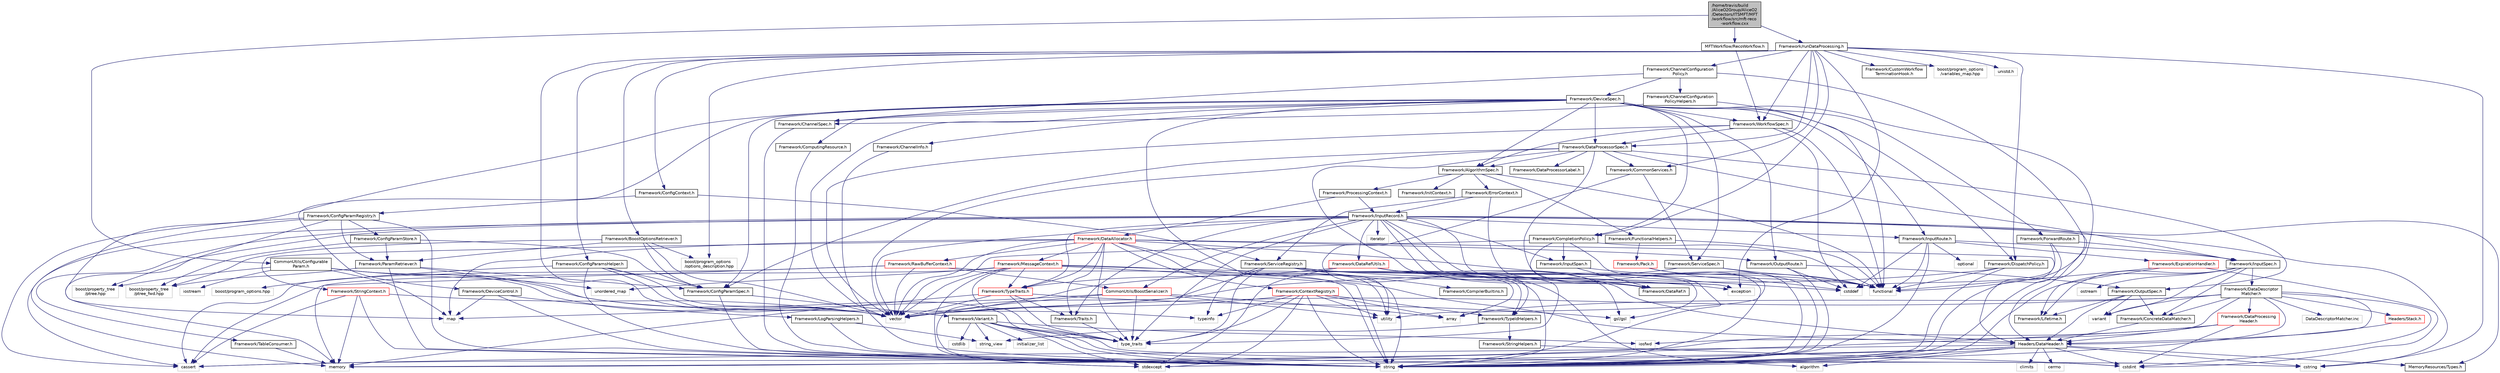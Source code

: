 digraph "/home/travis/build/AliceO2Group/AliceO2/Detectors/ITSMFT/MFT/workflow/src/mft-reco-workflow.cxx"
{
 // INTERACTIVE_SVG=YES
  bgcolor="transparent";
  edge [fontname="Helvetica",fontsize="10",labelfontname="Helvetica",labelfontsize="10"];
  node [fontname="Helvetica",fontsize="10",shape=record];
  Node0 [label="/home/travis/build\l/AliceO2Group/AliceO2\l/Detectors/ITSMFT/MFT\l/workflow/src/mft-reco\l-workflow.cxx",height=0.2,width=0.4,color="black", fillcolor="grey75", style="filled", fontcolor="black"];
  Node0 -> Node1 [color="midnightblue",fontsize="10",style="solid",fontname="Helvetica"];
  Node1 [label="MFTWorkflow/RecoWorkflow.h",height=0.2,width=0.4,color="black",URL="$da/d40/ITSMFT_2MFT_2workflow_2include_2MFTWorkflow_2RecoWorkflow_8h.html"];
  Node1 -> Node2 [color="midnightblue",fontsize="10",style="solid",fontname="Helvetica"];
  Node2 [label="Framework/WorkflowSpec.h",height=0.2,width=0.4,color="black",URL="$df/da1/WorkflowSpec_8h.html"];
  Node2 -> Node3 [color="midnightblue",fontsize="10",style="solid",fontname="Helvetica"];
  Node3 [label="Framework/DataProcessorSpec.h",height=0.2,width=0.4,color="black",URL="$d0/df4/DataProcessorSpec_8h.html"];
  Node3 -> Node4 [color="midnightblue",fontsize="10",style="solid",fontname="Helvetica"];
  Node4 [label="Framework/AlgorithmSpec.h",height=0.2,width=0.4,color="black",URL="$d0/d14/AlgorithmSpec_8h.html"];
  Node4 -> Node5 [color="midnightblue",fontsize="10",style="solid",fontname="Helvetica"];
  Node5 [label="Framework/ProcessingContext.h",height=0.2,width=0.4,color="black",URL="$de/d6a/ProcessingContext_8h.html"];
  Node5 -> Node6 [color="midnightblue",fontsize="10",style="solid",fontname="Helvetica"];
  Node6 [label="Framework/InputRecord.h",height=0.2,width=0.4,color="black",URL="$d6/d5c/InputRecord_8h.html"];
  Node6 -> Node7 [color="midnightblue",fontsize="10",style="solid",fontname="Helvetica"];
  Node7 [label="Framework/DataRef.h",height=0.2,width=0.4,color="black",URL="$d5/dfb/DataRef_8h.html"];
  Node6 -> Node8 [color="midnightblue",fontsize="10",style="solid",fontname="Helvetica"];
  Node8 [label="Framework/DataRefUtils.h",height=0.2,width=0.4,color="red",URL="$d5/db8/DataRefUtils_8h.html"];
  Node8 -> Node7 [color="midnightblue",fontsize="10",style="solid",fontname="Helvetica"];
  Node8 -> Node23 [color="midnightblue",fontsize="10",style="solid",fontname="Helvetica"];
  Node23 [label="Framework/TypeTraits.h",height=0.2,width=0.4,color="red",URL="$d0/d95/TypeTraits_8h.html"];
  Node23 -> Node24 [color="midnightblue",fontsize="10",style="solid",fontname="Helvetica"];
  Node24 [label="type_traits",height=0.2,width=0.4,color="grey75"];
  Node23 -> Node25 [color="midnightblue",fontsize="10",style="solid",fontname="Helvetica"];
  Node25 [label="vector",height=0.2,width=0.4,color="grey75"];
  Node23 -> Node18 [color="midnightblue",fontsize="10",style="solid",fontname="Helvetica"];
  Node18 [label="memory",height=0.2,width=0.4,color="grey75"];
  Node23 -> Node26 [color="midnightblue",fontsize="10",style="solid",fontname="Helvetica"];
  Node26 [label="Framework/Traits.h",height=0.2,width=0.4,color="black",URL="$db/d31/Traits_8h.html"];
  Node26 -> Node24 [color="midnightblue",fontsize="10",style="solid",fontname="Helvetica"];
  Node23 -> Node29 [color="midnightblue",fontsize="10",style="solid",fontname="Helvetica"];
  Node29 [label="gsl/gsl",height=0.2,width=0.4,color="grey75"];
  Node8 -> Node46 [color="midnightblue",fontsize="10",style="solid",fontname="Helvetica"];
  Node46 [label="Headers/DataHeader.h",height=0.2,width=0.4,color="black",URL="$dc/dcd/DataHeader_8h.html"];
  Node46 -> Node47 [color="midnightblue",fontsize="10",style="solid",fontname="Helvetica"];
  Node47 [label="cstdint",height=0.2,width=0.4,color="grey75"];
  Node46 -> Node18 [color="midnightblue",fontsize="10",style="solid",fontname="Helvetica"];
  Node46 -> Node48 [color="midnightblue",fontsize="10",style="solid",fontname="Helvetica"];
  Node48 [label="cassert",height=0.2,width=0.4,color="grey75"];
  Node46 -> Node49 [color="midnightblue",fontsize="10",style="solid",fontname="Helvetica"];
  Node49 [label="cstring",height=0.2,width=0.4,color="grey75"];
  Node46 -> Node50 [color="midnightblue",fontsize="10",style="solid",fontname="Helvetica"];
  Node50 [label="algorithm",height=0.2,width=0.4,color="grey75"];
  Node46 -> Node51 [color="midnightblue",fontsize="10",style="solid",fontname="Helvetica"];
  Node51 [label="stdexcept",height=0.2,width=0.4,color="grey75"];
  Node46 -> Node52 [color="midnightblue",fontsize="10",style="solid",fontname="Helvetica"];
  Node52 [label="string",height=0.2,width=0.4,color="grey75"];
  Node46 -> Node53 [color="midnightblue",fontsize="10",style="solid",fontname="Helvetica"];
  Node53 [label="climits",height=0.2,width=0.4,color="grey75"];
  Node46 -> Node20 [color="midnightblue",fontsize="10",style="solid",fontname="Helvetica"];
  Node20 [label="MemoryResources/Types.h",height=0.2,width=0.4,color="black",URL="$d7/df8/Types_8h.html"];
  Node46 -> Node54 [color="midnightblue",fontsize="10",style="solid",fontname="Helvetica"];
  Node54 [label="cerrno",height=0.2,width=0.4,color="grey75"];
  Node8 -> Node29 [color="midnightblue",fontsize="10",style="solid",fontname="Helvetica"];
  Node8 -> Node51 [color="midnightblue",fontsize="10",style="solid",fontname="Helvetica"];
  Node8 -> Node24 [color="midnightblue",fontsize="10",style="solid",fontname="Helvetica"];
  Node6 -> Node81 [color="midnightblue",fontsize="10",style="solid",fontname="Helvetica"];
  Node81 [label="Framework/InputRoute.h",height=0.2,width=0.4,color="black",URL="$d5/d19/InputRoute_8h.html"];
  Node81 -> Node82 [color="midnightblue",fontsize="10",style="solid",fontname="Helvetica"];
  Node82 [label="Framework/ExpirationHandler.h",height=0.2,width=0.4,color="red",URL="$d2/dd9/ExpirationHandler_8h.html"];
  Node82 -> Node55 [color="midnightblue",fontsize="10",style="solid",fontname="Helvetica"];
  Node55 [label="Framework/Lifetime.h",height=0.2,width=0.4,color="black",URL="$dc/dca/Lifetime_8h.html"];
  Node82 -> Node47 [color="midnightblue",fontsize="10",style="solid",fontname="Helvetica"];
  Node82 -> Node84 [color="midnightblue",fontsize="10",style="solid",fontname="Helvetica"];
  Node84 [label="functional",height=0.2,width=0.4,color="grey75"];
  Node81 -> Node58 [color="midnightblue",fontsize="10",style="solid",fontname="Helvetica"];
  Node58 [label="Framework/InputSpec.h",height=0.2,width=0.4,color="black",URL="$d5/d3f/InputSpec_8h.html"];
  Node58 -> Node55 [color="midnightblue",fontsize="10",style="solid",fontname="Helvetica"];
  Node58 -> Node56 [color="midnightblue",fontsize="10",style="solid",fontname="Helvetica"];
  Node56 [label="Framework/ConcreteDataMatcher.h",height=0.2,width=0.4,color="black",URL="$d0/d1b/ConcreteDataMatcher_8h.html"];
  Node56 -> Node46 [color="midnightblue",fontsize="10",style="solid",fontname="Helvetica"];
  Node58 -> Node59 [color="midnightblue",fontsize="10",style="solid",fontname="Helvetica"];
  Node59 [label="Framework/DataDescriptor\lMatcher.h",height=0.2,width=0.4,color="black",URL="$d3/da3/DataDescriptorMatcher_8h.html"];
  Node59 -> Node56 [color="midnightblue",fontsize="10",style="solid",fontname="Helvetica"];
  Node59 -> Node60 [color="midnightblue",fontsize="10",style="solid",fontname="Helvetica"];
  Node60 [label="Framework/DataProcessing\lHeader.h",height=0.2,width=0.4,color="red",URL="$d6/dc9/DataProcessingHeader_8h.html"];
  Node60 -> Node46 [color="midnightblue",fontsize="10",style="solid",fontname="Helvetica"];
  Node60 -> Node47 [color="midnightblue",fontsize="10",style="solid",fontname="Helvetica"];
  Node60 -> Node18 [color="midnightblue",fontsize="10",style="solid",fontname="Helvetica"];
  Node60 -> Node48 [color="midnightblue",fontsize="10",style="solid",fontname="Helvetica"];
  Node59 -> Node46 [color="midnightblue",fontsize="10",style="solid",fontname="Helvetica"];
  Node59 -> Node63 [color="midnightblue",fontsize="10",style="solid",fontname="Helvetica"];
  Node63 [label="Headers/Stack.h",height=0.2,width=0.4,color="red",URL="$d4/d00/Headers_2include_2Headers_2Stack_8h.html"];
  Node63 -> Node46 [color="midnightblue",fontsize="10",style="solid",fontname="Helvetica"];
  Node59 -> Node32 [color="midnightblue",fontsize="10",style="solid",fontname="Helvetica"];
  Node32 [label="array",height=0.2,width=0.4,color="grey75"];
  Node59 -> Node47 [color="midnightblue",fontsize="10",style="solid",fontname="Helvetica"];
  Node59 -> Node74 [color="midnightblue",fontsize="10",style="solid",fontname="Helvetica"];
  Node74 [label="iosfwd",height=0.2,width=0.4,color="grey75"];
  Node59 -> Node52 [color="midnightblue",fontsize="10",style="solid",fontname="Helvetica"];
  Node59 -> Node57 [color="midnightblue",fontsize="10",style="solid",fontname="Helvetica"];
  Node57 [label="variant",height=0.2,width=0.4,color="grey75"];
  Node59 -> Node25 [color="midnightblue",fontsize="10",style="solid",fontname="Helvetica"];
  Node59 -> Node75 [color="midnightblue",fontsize="10",style="solid",fontname="Helvetica"];
  Node75 [label="DataDescriptorMatcher.inc",height=0.2,width=0.4,color="grey75"];
  Node58 -> Node52 [color="midnightblue",fontsize="10",style="solid",fontname="Helvetica"];
  Node58 -> Node76 [color="midnightblue",fontsize="10",style="solid",fontname="Helvetica"];
  Node76 [label="ostream",height=0.2,width=0.4,color="grey75"];
  Node58 -> Node57 [color="midnightblue",fontsize="10",style="solid",fontname="Helvetica"];
  Node81 -> Node85 [color="midnightblue",fontsize="10",style="solid",fontname="Helvetica"];
  Node85 [label="cstddef",height=0.2,width=0.4,color="grey75"];
  Node81 -> Node52 [color="midnightblue",fontsize="10",style="solid",fontname="Helvetica"];
  Node81 -> Node84 [color="midnightblue",fontsize="10",style="solid",fontname="Helvetica"];
  Node81 -> Node78 [color="midnightblue",fontsize="10",style="solid",fontname="Helvetica"];
  Node78 [label="optional",height=0.2,width=0.4,color="grey75"];
  Node6 -> Node23 [color="midnightblue",fontsize="10",style="solid",fontname="Helvetica"];
  Node6 -> Node86 [color="midnightblue",fontsize="10",style="solid",fontname="Helvetica"];
  Node86 [label="Framework/InputSpan.h",height=0.2,width=0.4,color="black",URL="$da/d0f/InputSpan_8h.html"];
  Node86 -> Node7 [color="midnightblue",fontsize="10",style="solid",fontname="Helvetica"];
  Node86 -> Node84 [color="midnightblue",fontsize="10",style="solid",fontname="Helvetica"];
  Node6 -> Node87 [color="midnightblue",fontsize="10",style="solid",fontname="Helvetica"];
  Node87 [label="Framework/TableConsumer.h",height=0.2,width=0.4,color="black",URL="$dc/d03/TableConsumer_8h.html"];
  Node87 -> Node18 [color="midnightblue",fontsize="10",style="solid",fontname="Helvetica"];
  Node6 -> Node26 [color="midnightblue",fontsize="10",style="solid",fontname="Helvetica"];
  Node6 -> Node20 [color="midnightblue",fontsize="10",style="solid",fontname="Helvetica"];
  Node6 -> Node46 [color="midnightblue",fontsize="10",style="solid",fontname="Helvetica"];
  Node6 -> Node30 [color="midnightblue",fontsize="10",style="solid",fontname="Helvetica"];
  Node30 [label="CommonUtils/BoostSerializer.h",height=0.2,width=0.4,color="red",URL="$d7/d91/BoostSerializer_8h.html",tooltip="Templatised boost serializer/deserializer for containers and base types. "];
  Node30 -> Node31 [color="midnightblue",fontsize="10",style="solid",fontname="Helvetica"];
  Node31 [label="utility",height=0.2,width=0.4,color="grey75"];
  Node30 -> Node24 [color="midnightblue",fontsize="10",style="solid",fontname="Helvetica"];
  Node30 -> Node32 [color="midnightblue",fontsize="10",style="solid",fontname="Helvetica"];
  Node30 -> Node25 [color="midnightblue",fontsize="10",style="solid",fontname="Helvetica"];
  Node30 -> Node34 [color="midnightblue",fontsize="10",style="solid",fontname="Helvetica"];
  Node34 [label="map",height=0.2,width=0.4,color="grey75"];
  Node6 -> Node29 [color="midnightblue",fontsize="10",style="solid",fontname="Helvetica"];
  Node6 -> Node88 [color="midnightblue",fontsize="10",style="solid",fontname="Helvetica"];
  Node88 [label="iterator",height=0.2,width=0.4,color="grey75"];
  Node6 -> Node52 [color="midnightblue",fontsize="10",style="solid",fontname="Helvetica"];
  Node6 -> Node25 [color="midnightblue",fontsize="10",style="solid",fontname="Helvetica"];
  Node6 -> Node49 [color="midnightblue",fontsize="10",style="solid",fontname="Helvetica"];
  Node6 -> Node48 [color="midnightblue",fontsize="10",style="solid",fontname="Helvetica"];
  Node6 -> Node89 [color="midnightblue",fontsize="10",style="solid",fontname="Helvetica"];
  Node89 [label="exception",height=0.2,width=0.4,color="grey75"];
  Node6 -> Node18 [color="midnightblue",fontsize="10",style="solid",fontname="Helvetica"];
  Node6 -> Node24 [color="midnightblue",fontsize="10",style="solid",fontname="Helvetica"];
  Node5 -> Node90 [color="midnightblue",fontsize="10",style="solid",fontname="Helvetica"];
  Node90 [label="Framework/DataAllocator.h",height=0.2,width=0.4,color="red",URL="$d1/d28/DataAllocator_8h.html"];
  Node90 -> Node91 [color="midnightblue",fontsize="10",style="solid",fontname="Helvetica"];
  Node91 [label="Framework/ContextRegistry.h",height=0.2,width=0.4,color="red",URL="$df/d2f/ContextRegistry_8h.html"];
  Node91 -> Node92 [color="midnightblue",fontsize="10",style="solid",fontname="Helvetica"];
  Node92 [label="Framework/TypeIdHelpers.h",height=0.2,width=0.4,color="black",URL="$d2/d9a/TypeIdHelpers_8h.html"];
  Node92 -> Node93 [color="midnightblue",fontsize="10",style="solid",fontname="Helvetica"];
  Node93 [label="string_view",height=0.2,width=0.4,color="grey75"];
  Node92 -> Node94 [color="midnightblue",fontsize="10",style="solid",fontname="Helvetica"];
  Node94 [label="Framework/StringHelpers.h",height=0.2,width=0.4,color="black",URL="$db/dff/StringHelpers_8h.html"];
  Node94 -> Node47 [color="midnightblue",fontsize="10",style="solid",fontname="Helvetica"];
  Node91 -> Node95 [color="midnightblue",fontsize="10",style="solid",fontname="Helvetica"];
  Node95 [label="typeinfo",height=0.2,width=0.4,color="grey75"];
  Node91 -> Node24 [color="midnightblue",fontsize="10",style="solid",fontname="Helvetica"];
  Node91 -> Node52 [color="midnightblue",fontsize="10",style="solid",fontname="Helvetica"];
  Node91 -> Node51 [color="midnightblue",fontsize="10",style="solid",fontname="Helvetica"];
  Node91 -> Node25 [color="midnightblue",fontsize="10",style="solid",fontname="Helvetica"];
  Node91 -> Node31 [color="midnightblue",fontsize="10",style="solid",fontname="Helvetica"];
  Node91 -> Node32 [color="midnightblue",fontsize="10",style="solid",fontname="Helvetica"];
  Node90 -> Node97 [color="midnightblue",fontsize="10",style="solid",fontname="Helvetica"];
  Node97 [label="Framework/MessageContext.h",height=0.2,width=0.4,color="red",URL="$dc/dc4/MessageContext_8h.html"];
  Node97 -> Node23 [color="midnightblue",fontsize="10",style="solid",fontname="Helvetica"];
  Node97 -> Node46 [color="midnightblue",fontsize="10",style="solid",fontname="Helvetica"];
  Node97 -> Node48 [color="midnightblue",fontsize="10",style="solid",fontname="Helvetica"];
  Node97 -> Node84 [color="midnightblue",fontsize="10",style="solid",fontname="Helvetica"];
  Node97 -> Node51 [color="midnightblue",fontsize="10",style="solid",fontname="Helvetica"];
  Node97 -> Node52 [color="midnightblue",fontsize="10",style="solid",fontname="Helvetica"];
  Node97 -> Node24 [color="midnightblue",fontsize="10",style="solid",fontname="Helvetica"];
  Node97 -> Node69 [color="midnightblue",fontsize="10",style="solid",fontname="Helvetica"];
  Node69 [label="unordered_map",height=0.2,width=0.4,color="grey75"];
  Node97 -> Node25 [color="midnightblue",fontsize="10",style="solid",fontname="Helvetica"];
  Node90 -> Node102 [color="midnightblue",fontsize="10",style="solid",fontname="Helvetica"];
  Node102 [label="Framework/StringContext.h",height=0.2,width=0.4,color="red",URL="$dd/df6/StringContext_8h.html"];
  Node102 -> Node25 [color="midnightblue",fontsize="10",style="solid",fontname="Helvetica"];
  Node102 -> Node48 [color="midnightblue",fontsize="10",style="solid",fontname="Helvetica"];
  Node102 -> Node52 [color="midnightblue",fontsize="10",style="solid",fontname="Helvetica"];
  Node102 -> Node18 [color="midnightblue",fontsize="10",style="solid",fontname="Helvetica"];
  Node90 -> Node103 [color="midnightblue",fontsize="10",style="solid",fontname="Helvetica"];
  Node103 [label="Framework/RawBufferContext.h",height=0.2,width=0.4,color="red",URL="$d8/d25/RawBufferContext_8h.html",tooltip=" "];
  Node103 -> Node30 [color="midnightblue",fontsize="10",style="solid",fontname="Helvetica"];
  Node103 -> Node25 [color="midnightblue",fontsize="10",style="solid",fontname="Helvetica"];
  Node103 -> Node48 [color="midnightblue",fontsize="10",style="solid",fontname="Helvetica"];
  Node103 -> Node52 [color="midnightblue",fontsize="10",style="solid",fontname="Helvetica"];
  Node103 -> Node18 [color="midnightblue",fontsize="10",style="solid",fontname="Helvetica"];
  Node90 -> Node106 [color="midnightblue",fontsize="10",style="solid",fontname="Helvetica"];
  Node106 [label="Framework/OutputRoute.h",height=0.2,width=0.4,color="black",URL="$d6/df4/OutputRoute_8h.html"];
  Node106 -> Node45 [color="midnightblue",fontsize="10",style="solid",fontname="Helvetica"];
  Node45 [label="Framework/OutputSpec.h",height=0.2,width=0.4,color="black",URL="$db/d2d/OutputSpec_8h.html"];
  Node45 -> Node46 [color="midnightblue",fontsize="10",style="solid",fontname="Helvetica"];
  Node45 -> Node55 [color="midnightblue",fontsize="10",style="solid",fontname="Helvetica"];
  Node45 -> Node56 [color="midnightblue",fontsize="10",style="solid",fontname="Helvetica"];
  Node45 -> Node57 [color="midnightblue",fontsize="10",style="solid",fontname="Helvetica"];
  Node106 -> Node85 [color="midnightblue",fontsize="10",style="solid",fontname="Helvetica"];
  Node106 -> Node52 [color="midnightblue",fontsize="10",style="solid",fontname="Helvetica"];
  Node90 -> Node23 [color="midnightblue",fontsize="10",style="solid",fontname="Helvetica"];
  Node90 -> Node26 [color="midnightblue",fontsize="10",style="solid",fontname="Helvetica"];
  Node90 -> Node46 [color="midnightblue",fontsize="10",style="solid",fontname="Helvetica"];
  Node90 -> Node25 [color="midnightblue",fontsize="10",style="solid",fontname="Helvetica"];
  Node90 -> Node34 [color="midnightblue",fontsize="10",style="solid",fontname="Helvetica"];
  Node90 -> Node52 [color="midnightblue",fontsize="10",style="solid",fontname="Helvetica"];
  Node90 -> Node31 [color="midnightblue",fontsize="10",style="solid",fontname="Helvetica"];
  Node90 -> Node24 [color="midnightblue",fontsize="10",style="solid",fontname="Helvetica"];
  Node90 -> Node85 [color="midnightblue",fontsize="10",style="solid",fontname="Helvetica"];
  Node4 -> Node109 [color="midnightblue",fontsize="10",style="solid",fontname="Helvetica"];
  Node109 [label="Framework/ErrorContext.h",height=0.2,width=0.4,color="black",URL="$d7/dad/ErrorContext_8h.html"];
  Node109 -> Node6 [color="midnightblue",fontsize="10",style="solid",fontname="Helvetica"];
  Node109 -> Node110 [color="midnightblue",fontsize="10",style="solid",fontname="Helvetica"];
  Node110 [label="Framework/ServiceRegistry.h",height=0.2,width=0.4,color="black",URL="$d8/d17/ServiceRegistry_8h.html"];
  Node110 -> Node111 [color="midnightblue",fontsize="10",style="solid",fontname="Helvetica"];
  Node111 [label="Framework/CompilerBuiltins.h",height=0.2,width=0.4,color="black",URL="$d9/de8/CompilerBuiltins_8h.html"];
  Node110 -> Node92 [color="midnightblue",fontsize="10",style="solid",fontname="Helvetica"];
  Node110 -> Node50 [color="midnightblue",fontsize="10",style="solid",fontname="Helvetica"];
  Node110 -> Node32 [color="midnightblue",fontsize="10",style="solid",fontname="Helvetica"];
  Node110 -> Node89 [color="midnightblue",fontsize="10",style="solid",fontname="Helvetica"];
  Node110 -> Node84 [color="midnightblue",fontsize="10",style="solid",fontname="Helvetica"];
  Node110 -> Node52 [color="midnightblue",fontsize="10",style="solid",fontname="Helvetica"];
  Node110 -> Node24 [color="midnightblue",fontsize="10",style="solid",fontname="Helvetica"];
  Node110 -> Node95 [color="midnightblue",fontsize="10",style="solid",fontname="Helvetica"];
  Node110 -> Node51 [color="midnightblue",fontsize="10",style="solid",fontname="Helvetica"];
  Node109 -> Node89 [color="midnightblue",fontsize="10",style="solid",fontname="Helvetica"];
  Node4 -> Node112 [color="midnightblue",fontsize="10",style="solid",fontname="Helvetica"];
  Node112 [label="Framework/InitContext.h",height=0.2,width=0.4,color="black",URL="$d4/d2b/InitContext_8h.html"];
  Node4 -> Node113 [color="midnightblue",fontsize="10",style="solid",fontname="Helvetica"];
  Node113 [label="Framework/FunctionalHelpers.h",height=0.2,width=0.4,color="black",URL="$de/d9b/FunctionalHelpers_8h.html"];
  Node113 -> Node114 [color="midnightblue",fontsize="10",style="solid",fontname="Helvetica"];
  Node114 [label="Framework/Pack.h",height=0.2,width=0.4,color="red",URL="$dd/dce/Pack_8h.html"];
  Node114 -> Node85 [color="midnightblue",fontsize="10",style="solid",fontname="Helvetica"];
  Node114 -> Node31 [color="midnightblue",fontsize="10",style="solid",fontname="Helvetica"];
  Node113 -> Node84 [color="midnightblue",fontsize="10",style="solid",fontname="Helvetica"];
  Node4 -> Node84 [color="midnightblue",fontsize="10",style="solid",fontname="Helvetica"];
  Node3 -> Node115 [color="midnightblue",fontsize="10",style="solid",fontname="Helvetica"];
  Node115 [label="Framework/ConfigParamSpec.h",height=0.2,width=0.4,color="black",URL="$d0/d1c/ConfigParamSpec_8h.html"];
  Node115 -> Node116 [color="midnightblue",fontsize="10",style="solid",fontname="Helvetica"];
  Node116 [label="Framework/Variant.h",height=0.2,width=0.4,color="black",URL="$de/d56/Variant_8h.html"];
  Node116 -> Node24 [color="midnightblue",fontsize="10",style="solid",fontname="Helvetica"];
  Node116 -> Node49 [color="midnightblue",fontsize="10",style="solid",fontname="Helvetica"];
  Node116 -> Node47 [color="midnightblue",fontsize="10",style="solid",fontname="Helvetica"];
  Node116 -> Node117 [color="midnightblue",fontsize="10",style="solid",fontname="Helvetica"];
  Node117 [label="cstdlib",height=0.2,width=0.4,color="grey75"];
  Node116 -> Node51 [color="midnightblue",fontsize="10",style="solid",fontname="Helvetica"];
  Node116 -> Node74 [color="midnightblue",fontsize="10",style="solid",fontname="Helvetica"];
  Node116 -> Node118 [color="midnightblue",fontsize="10",style="solid",fontname="Helvetica"];
  Node118 [label="initializer_list",height=0.2,width=0.4,color="grey75"];
  Node116 -> Node93 [color="midnightblue",fontsize="10",style="solid",fontname="Helvetica"];
  Node116 -> Node52 [color="midnightblue",fontsize="10",style="solid",fontname="Helvetica"];
  Node115 -> Node52 [color="midnightblue",fontsize="10",style="solid",fontname="Helvetica"];
  Node3 -> Node119 [color="midnightblue",fontsize="10",style="solid",fontname="Helvetica"];
  Node119 [label="Framework/DataProcessorLabel.h",height=0.2,width=0.4,color="black",URL="$d1/df2/DataProcessorLabel_8h.html"];
  Node3 -> Node7 [color="midnightblue",fontsize="10",style="solid",fontname="Helvetica"];
  Node3 -> Node58 [color="midnightblue",fontsize="10",style="solid",fontname="Helvetica"];
  Node3 -> Node45 [color="midnightblue",fontsize="10",style="solid",fontname="Helvetica"];
  Node3 -> Node120 [color="midnightblue",fontsize="10",style="solid",fontname="Helvetica"];
  Node120 [label="Framework/CommonServices.h",height=0.2,width=0.4,color="black",URL="$d8/d02/CommonServices_8h.html"];
  Node120 -> Node121 [color="midnightblue",fontsize="10",style="solid",fontname="Helvetica"];
  Node121 [label="Framework/ServiceSpec.h",height=0.2,width=0.4,color="black",URL="$d4/d61/ServiceSpec_8h.html"];
  Node121 -> Node84 [color="midnightblue",fontsize="10",style="solid",fontname="Helvetica"];
  Node121 -> Node52 [color="midnightblue",fontsize="10",style="solid",fontname="Helvetica"];
  Node121 -> Node25 [color="midnightblue",fontsize="10",style="solid",fontname="Helvetica"];
  Node120 -> Node92 [color="midnightblue",fontsize="10",style="solid",fontname="Helvetica"];
  Node3 -> Node52 [color="midnightblue",fontsize="10",style="solid",fontname="Helvetica"];
  Node3 -> Node25 [color="midnightblue",fontsize="10",style="solid",fontname="Helvetica"];
  Node2 -> Node4 [color="midnightblue",fontsize="10",style="solid",fontname="Helvetica"];
  Node2 -> Node25 [color="midnightblue",fontsize="10",style="solid",fontname="Helvetica"];
  Node2 -> Node84 [color="midnightblue",fontsize="10",style="solid",fontname="Helvetica"];
  Node2 -> Node85 [color="midnightblue",fontsize="10",style="solid",fontname="Helvetica"];
  Node0 -> Node122 [color="midnightblue",fontsize="10",style="solid",fontname="Helvetica"];
  Node122 [label="CommonUtils/Configurable\lParam.h",height=0.2,width=0.4,color="black",URL="$db/d2c/ConfigurableParam_8h.html"];
  Node122 -> Node25 [color="midnightblue",fontsize="10",style="solid",fontname="Helvetica"];
  Node122 -> Node34 [color="midnightblue",fontsize="10",style="solid",fontname="Helvetica"];
  Node122 -> Node69 [color="midnightblue",fontsize="10",style="solid",fontname="Helvetica"];
  Node122 -> Node123 [color="midnightblue",fontsize="10",style="solid",fontname="Helvetica"];
  Node123 [label="boost/property_tree\l/ptree.hpp",height=0.2,width=0.4,color="grey75"];
  Node122 -> Node95 [color="midnightblue",fontsize="10",style="solid",fontname="Helvetica"];
  Node122 -> Node124 [color="midnightblue",fontsize="10",style="solid",fontname="Helvetica"];
  Node124 [label="iostream",height=0.2,width=0.4,color="grey75"];
  Node0 -> Node125 [color="midnightblue",fontsize="10",style="solid",fontname="Helvetica"];
  Node125 [label="Framework/runDataProcessing.h",height=0.2,width=0.4,color="black",URL="$db/dd0/runDataProcessing_8h.html"];
  Node125 -> Node126 [color="midnightblue",fontsize="10",style="solid",fontname="Helvetica"];
  Node126 [label="Framework/ChannelConfiguration\lPolicy.h",height=0.2,width=0.4,color="black",URL="$dd/d0f/ChannelConfigurationPolicy_8h.html"];
  Node126 -> Node127 [color="midnightblue",fontsize="10",style="solid",fontname="Helvetica"];
  Node127 [label="Framework/ChannelConfiguration\lPolicyHelpers.h",height=0.2,width=0.4,color="black",URL="$d6/d05/ChannelConfigurationPolicyHelpers_8h.html"];
  Node127 -> Node128 [color="midnightblue",fontsize="10",style="solid",fontname="Helvetica"];
  Node128 [label="Framework/ChannelSpec.h",height=0.2,width=0.4,color="black",URL="$d6/d72/ChannelSpec_8h.html"];
  Node128 -> Node52 [color="midnightblue",fontsize="10",style="solid",fontname="Helvetica"];
  Node127 -> Node84 [color="midnightblue",fontsize="10",style="solid",fontname="Helvetica"];
  Node126 -> Node128 [color="midnightblue",fontsize="10",style="solid",fontname="Helvetica"];
  Node126 -> Node129 [color="midnightblue",fontsize="10",style="solid",fontname="Helvetica"];
  Node129 [label="Framework/DeviceSpec.h",height=0.2,width=0.4,color="black",URL="$df/de8/DeviceSpec_8h.html"];
  Node129 -> Node2 [color="midnightblue",fontsize="10",style="solid",fontname="Helvetica"];
  Node129 -> Node130 [color="midnightblue",fontsize="10",style="solid",fontname="Helvetica"];
  Node130 [label="Framework/ComputingResource.h",height=0.2,width=0.4,color="black",URL="$d8/d62/ComputingResource_8h.html"];
  Node130 -> Node52 [color="midnightblue",fontsize="10",style="solid",fontname="Helvetica"];
  Node129 -> Node3 [color="midnightblue",fontsize="10",style="solid",fontname="Helvetica"];
  Node129 -> Node128 [color="midnightblue",fontsize="10",style="solid",fontname="Helvetica"];
  Node129 -> Node131 [color="midnightblue",fontsize="10",style="solid",fontname="Helvetica"];
  Node131 [label="Framework/ChannelInfo.h",height=0.2,width=0.4,color="black",URL="$dd/de5/ChannelInfo_8h.html"];
  Node131 -> Node52 [color="midnightblue",fontsize="10",style="solid",fontname="Helvetica"];
  Node129 -> Node132 [color="midnightblue",fontsize="10",style="solid",fontname="Helvetica"];
  Node132 [label="Framework/DeviceControl.h",height=0.2,width=0.4,color="black",URL="$d2/d2c/DeviceControl_8h.html"];
  Node132 -> Node34 [color="midnightblue",fontsize="10",style="solid",fontname="Helvetica"];
  Node132 -> Node52 [color="midnightblue",fontsize="10",style="solid",fontname="Helvetica"];
  Node132 -> Node133 [color="midnightblue",fontsize="10",style="solid",fontname="Helvetica"];
  Node133 [label="Framework/LogParsingHelpers.h",height=0.2,width=0.4,color="black",URL="$d8/d4a/LogParsingHelpers_8h.html"];
  Node133 -> Node52 [color="midnightblue",fontsize="10",style="solid",fontname="Helvetica"];
  Node133 -> Node93 [color="midnightblue",fontsize="10",style="solid",fontname="Helvetica"];
  Node129 -> Node4 [color="midnightblue",fontsize="10",style="solid",fontname="Helvetica"];
  Node129 -> Node115 [color="midnightblue",fontsize="10",style="solid",fontname="Helvetica"];
  Node129 -> Node134 [color="midnightblue",fontsize="10",style="solid",fontname="Helvetica"];
  Node134 [label="Framework/ForwardRoute.h",height=0.2,width=0.4,color="black",URL="$d7/d12/ForwardRoute_8h.html"];
  Node134 -> Node58 [color="midnightblue",fontsize="10",style="solid",fontname="Helvetica"];
  Node134 -> Node85 [color="midnightblue",fontsize="10",style="solid",fontname="Helvetica"];
  Node134 -> Node52 [color="midnightblue",fontsize="10",style="solid",fontname="Helvetica"];
  Node129 -> Node81 [color="midnightblue",fontsize="10",style="solid",fontname="Helvetica"];
  Node129 -> Node106 [color="midnightblue",fontsize="10",style="solid",fontname="Helvetica"];
  Node129 -> Node135 [color="midnightblue",fontsize="10",style="solid",fontname="Helvetica"];
  Node135 [label="Framework/CompletionPolicy.h",height=0.2,width=0.4,color="black",URL="$df/dd6/CompletionPolicy_8h.html"];
  Node135 -> Node7 [color="midnightblue",fontsize="10",style="solid",fontname="Helvetica"];
  Node135 -> Node86 [color="midnightblue",fontsize="10",style="solid",fontname="Helvetica"];
  Node135 -> Node84 [color="midnightblue",fontsize="10",style="solid",fontname="Helvetica"];
  Node135 -> Node52 [color="midnightblue",fontsize="10",style="solid",fontname="Helvetica"];
  Node135 -> Node25 [color="midnightblue",fontsize="10",style="solid",fontname="Helvetica"];
  Node129 -> Node99 [color="midnightblue",fontsize="10",style="solid",fontname="Helvetica"];
  Node99 [label="Framework/DispatchPolicy.h",height=0.2,width=0.4,color="black",URL="$da/de6/DispatchPolicy_8h.html"];
  Node99 -> Node84 [color="midnightblue",fontsize="10",style="solid",fontname="Helvetica"];
  Node99 -> Node52 [color="midnightblue",fontsize="10",style="solid",fontname="Helvetica"];
  Node99 -> Node25 [color="midnightblue",fontsize="10",style="solid",fontname="Helvetica"];
  Node129 -> Node121 [color="midnightblue",fontsize="10",style="solid",fontname="Helvetica"];
  Node129 -> Node25 [color="midnightblue",fontsize="10",style="solid",fontname="Helvetica"];
  Node129 -> Node52 [color="midnightblue",fontsize="10",style="solid",fontname="Helvetica"];
  Node129 -> Node34 [color="midnightblue",fontsize="10",style="solid",fontname="Helvetica"];
  Node129 -> Node31 [color="midnightblue",fontsize="10",style="solid",fontname="Helvetica"];
  Node126 -> Node84 [color="midnightblue",fontsize="10",style="solid",fontname="Helvetica"];
  Node125 -> Node135 [color="midnightblue",fontsize="10",style="solid",fontname="Helvetica"];
  Node125 -> Node99 [color="midnightblue",fontsize="10",style="solid",fontname="Helvetica"];
  Node125 -> Node136 [color="midnightblue",fontsize="10",style="solid",fontname="Helvetica"];
  Node136 [label="Framework/ConfigParamsHelper.h",height=0.2,width=0.4,color="black",URL="$dd/d2b/ConfigParamsHelper_8h.html"];
  Node136 -> Node115 [color="midnightblue",fontsize="10",style="solid",fontname="Helvetica"];
  Node136 -> Node137 [color="midnightblue",fontsize="10",style="solid",fontname="Helvetica"];
  Node137 [label="boost/program_options.hpp",height=0.2,width=0.4,color="grey75"];
  Node136 -> Node52 [color="midnightblue",fontsize="10",style="solid",fontname="Helvetica"];
  Node136 -> Node25 [color="midnightblue",fontsize="10",style="solid",fontname="Helvetica"];
  Node136 -> Node24 [color="midnightblue",fontsize="10",style="solid",fontname="Helvetica"];
  Node125 -> Node3 [color="midnightblue",fontsize="10",style="solid",fontname="Helvetica"];
  Node125 -> Node2 [color="midnightblue",fontsize="10",style="solid",fontname="Helvetica"];
  Node125 -> Node138 [color="midnightblue",fontsize="10",style="solid",fontname="Helvetica"];
  Node138 [label="Framework/ConfigContext.h",height=0.2,width=0.4,color="black",URL="$d7/d2e/ConfigContext_8h.html"];
  Node138 -> Node139 [color="midnightblue",fontsize="10",style="solid",fontname="Helvetica"];
  Node139 [label="Framework/ConfigParamRegistry.h",height=0.2,width=0.4,color="black",URL="$de/dc6/ConfigParamRegistry_8h.html"];
  Node139 -> Node140 [color="midnightblue",fontsize="10",style="solid",fontname="Helvetica"];
  Node140 [label="Framework/ParamRetriever.h",height=0.2,width=0.4,color="black",URL="$df/d72/ParamRetriever_8h.html"];
  Node140 -> Node115 [color="midnightblue",fontsize="10",style="solid",fontname="Helvetica"];
  Node140 -> Node141 [color="midnightblue",fontsize="10",style="solid",fontname="Helvetica"];
  Node141 [label="boost/property_tree\l/ptree_fwd.hpp",height=0.2,width=0.4,color="grey75"];
  Node140 -> Node52 [color="midnightblue",fontsize="10",style="solid",fontname="Helvetica"];
  Node140 -> Node25 [color="midnightblue",fontsize="10",style="solid",fontname="Helvetica"];
  Node139 -> Node142 [color="midnightblue",fontsize="10",style="solid",fontname="Helvetica"];
  Node142 [label="Framework/ConfigParamStore.h",height=0.2,width=0.4,color="black",URL="$dd/daf/ConfigParamStore_8h.html"];
  Node142 -> Node140 [color="midnightblue",fontsize="10",style="solid",fontname="Helvetica"];
  Node142 -> Node115 [color="midnightblue",fontsize="10",style="solid",fontname="Helvetica"];
  Node142 -> Node141 [color="midnightblue",fontsize="10",style="solid",fontname="Helvetica"];
  Node139 -> Node123 [color="midnightblue",fontsize="10",style="solid",fontname="Helvetica"];
  Node139 -> Node18 [color="midnightblue",fontsize="10",style="solid",fontname="Helvetica"];
  Node139 -> Node52 [color="midnightblue",fontsize="10",style="solid",fontname="Helvetica"];
  Node139 -> Node48 [color="midnightblue",fontsize="10",style="solid",fontname="Helvetica"];
  Node138 -> Node110 [color="midnightblue",fontsize="10",style="solid",fontname="Helvetica"];
  Node125 -> Node143 [color="midnightblue",fontsize="10",style="solid",fontname="Helvetica"];
  Node143 [label="Framework/BoostOptionsRetriever.h",height=0.2,width=0.4,color="black",URL="$d3/d7e/BoostOptionsRetriever_8h.html"];
  Node143 -> Node115 [color="midnightblue",fontsize="10",style="solid",fontname="Helvetica"];
  Node143 -> Node140 [color="midnightblue",fontsize="10",style="solid",fontname="Helvetica"];
  Node143 -> Node141 [color="midnightblue",fontsize="10",style="solid",fontname="Helvetica"];
  Node143 -> Node144 [color="midnightblue",fontsize="10",style="solid",fontname="Helvetica"];
  Node144 [label="boost/program_options\l/options_description.hpp",height=0.2,width=0.4,color="grey75"];
  Node143 -> Node25 [color="midnightblue",fontsize="10",style="solid",fontname="Helvetica"];
  Node125 -> Node145 [color="midnightblue",fontsize="10",style="solid",fontname="Helvetica"];
  Node145 [label="Framework/CustomWorkflow\lTerminationHook.h",height=0.2,width=0.4,color="black",URL="$da/def/CustomWorkflowTerminationHook_8h.html"];
  Node125 -> Node120 [color="midnightblue",fontsize="10",style="solid",fontname="Helvetica"];
  Node125 -> Node144 [color="midnightblue",fontsize="10",style="solid",fontname="Helvetica"];
  Node125 -> Node146 [color="midnightblue",fontsize="10",style="solid",fontname="Helvetica"];
  Node146 [label="boost/program_options\l/variables_map.hpp",height=0.2,width=0.4,color="grey75"];
  Node125 -> Node147 [color="midnightblue",fontsize="10",style="solid",fontname="Helvetica"];
  Node147 [label="unistd.h",height=0.2,width=0.4,color="grey75"];
  Node125 -> Node25 [color="midnightblue",fontsize="10",style="solid",fontname="Helvetica"];
  Node125 -> Node49 [color="midnightblue",fontsize="10",style="solid",fontname="Helvetica"];
  Node125 -> Node89 [color="midnightblue",fontsize="10",style="solid",fontname="Helvetica"];
}
